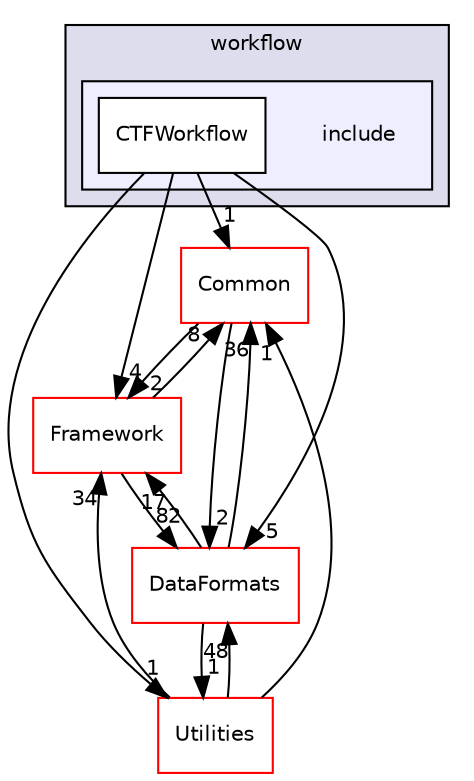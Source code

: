 digraph "/home/travis/build/AliceO2Group/AliceO2/Detectors/CTF/workflow/include" {
  bgcolor=transparent;
  compound=true
  node [ fontsize="10", fontname="Helvetica"];
  edge [ labelfontsize="10", labelfontname="Helvetica"];
  subgraph clusterdir_60bab4a80e8540917b3a9a0f6e3beabd {
    graph [ bgcolor="#ddddee", pencolor="black", label="workflow" fontname="Helvetica", fontsize="10", URL="dir_60bab4a80e8540917b3a9a0f6e3beabd.html"]
  subgraph clusterdir_f880e19344c61eaaaff98e6bc913348a {
    graph [ bgcolor="#eeeeff", pencolor="black", label="" URL="dir_f880e19344c61eaaaff98e6bc913348a.html"];
    dir_f880e19344c61eaaaff98e6bc913348a [shape=plaintext label="include"];
    dir_00f93da2d587000383105027a21cc5f6 [shape=box label="CTFWorkflow" color="black" fillcolor="white" style="filled" URL="dir_00f93da2d587000383105027a21cc5f6.html"];
  }
  }
  dir_4ab6b4cc6a7edbff49100e9123df213f [shape=box label="Common" color="red" URL="dir_4ab6b4cc6a7edbff49100e9123df213f.html"];
  dir_b05a5fa85f84bfc9013183c9d87f9a36 [shape=box label="Utilities" color="red" URL="dir_b05a5fa85f84bfc9013183c9d87f9a36.html"];
  dir_bcbb2cf9a3d3d83e5515c82071a07177 [shape=box label="Framework" color="red" URL="dir_bcbb2cf9a3d3d83e5515c82071a07177.html"];
  dir_2171f7ec022c5423887b07c69b2f5b48 [shape=box label="DataFormats" color="red" URL="dir_2171f7ec022c5423887b07c69b2f5b48.html"];
  dir_00f93da2d587000383105027a21cc5f6->dir_4ab6b4cc6a7edbff49100e9123df213f [headlabel="1", labeldistance=1.5 headhref="dir_000424_000031.html"];
  dir_00f93da2d587000383105027a21cc5f6->dir_b05a5fa85f84bfc9013183c9d87f9a36 [headlabel="1", labeldistance=1.5 headhref="dir_000424_000601.html"];
  dir_00f93da2d587000383105027a21cc5f6->dir_bcbb2cf9a3d3d83e5515c82071a07177 [headlabel="4", labeldistance=1.5 headhref="dir_000424_000015.html"];
  dir_00f93da2d587000383105027a21cc5f6->dir_2171f7ec022c5423887b07c69b2f5b48 [headlabel="5", labeldistance=1.5 headhref="dir_000424_000080.html"];
  dir_4ab6b4cc6a7edbff49100e9123df213f->dir_bcbb2cf9a3d3d83e5515c82071a07177 [headlabel="2", labeldistance=1.5 headhref="dir_000031_000015.html"];
  dir_4ab6b4cc6a7edbff49100e9123df213f->dir_2171f7ec022c5423887b07c69b2f5b48 [headlabel="2", labeldistance=1.5 headhref="dir_000031_000080.html"];
  dir_b05a5fa85f84bfc9013183c9d87f9a36->dir_4ab6b4cc6a7edbff49100e9123df213f [headlabel="1", labeldistance=1.5 headhref="dir_000601_000031.html"];
  dir_b05a5fa85f84bfc9013183c9d87f9a36->dir_bcbb2cf9a3d3d83e5515c82071a07177 [headlabel="34", labeldistance=1.5 headhref="dir_000601_000015.html"];
  dir_b05a5fa85f84bfc9013183c9d87f9a36->dir_2171f7ec022c5423887b07c69b2f5b48 [headlabel="48", labeldistance=1.5 headhref="dir_000601_000080.html"];
  dir_bcbb2cf9a3d3d83e5515c82071a07177->dir_4ab6b4cc6a7edbff49100e9123df213f [headlabel="8", labeldistance=1.5 headhref="dir_000015_000031.html"];
  dir_bcbb2cf9a3d3d83e5515c82071a07177->dir_2171f7ec022c5423887b07c69b2f5b48 [headlabel="82", labeldistance=1.5 headhref="dir_000015_000080.html"];
  dir_2171f7ec022c5423887b07c69b2f5b48->dir_4ab6b4cc6a7edbff49100e9123df213f [headlabel="36", labeldistance=1.5 headhref="dir_000080_000031.html"];
  dir_2171f7ec022c5423887b07c69b2f5b48->dir_b05a5fa85f84bfc9013183c9d87f9a36 [headlabel="1", labeldistance=1.5 headhref="dir_000080_000601.html"];
  dir_2171f7ec022c5423887b07c69b2f5b48->dir_bcbb2cf9a3d3d83e5515c82071a07177 [headlabel="17", labeldistance=1.5 headhref="dir_000080_000015.html"];
}
